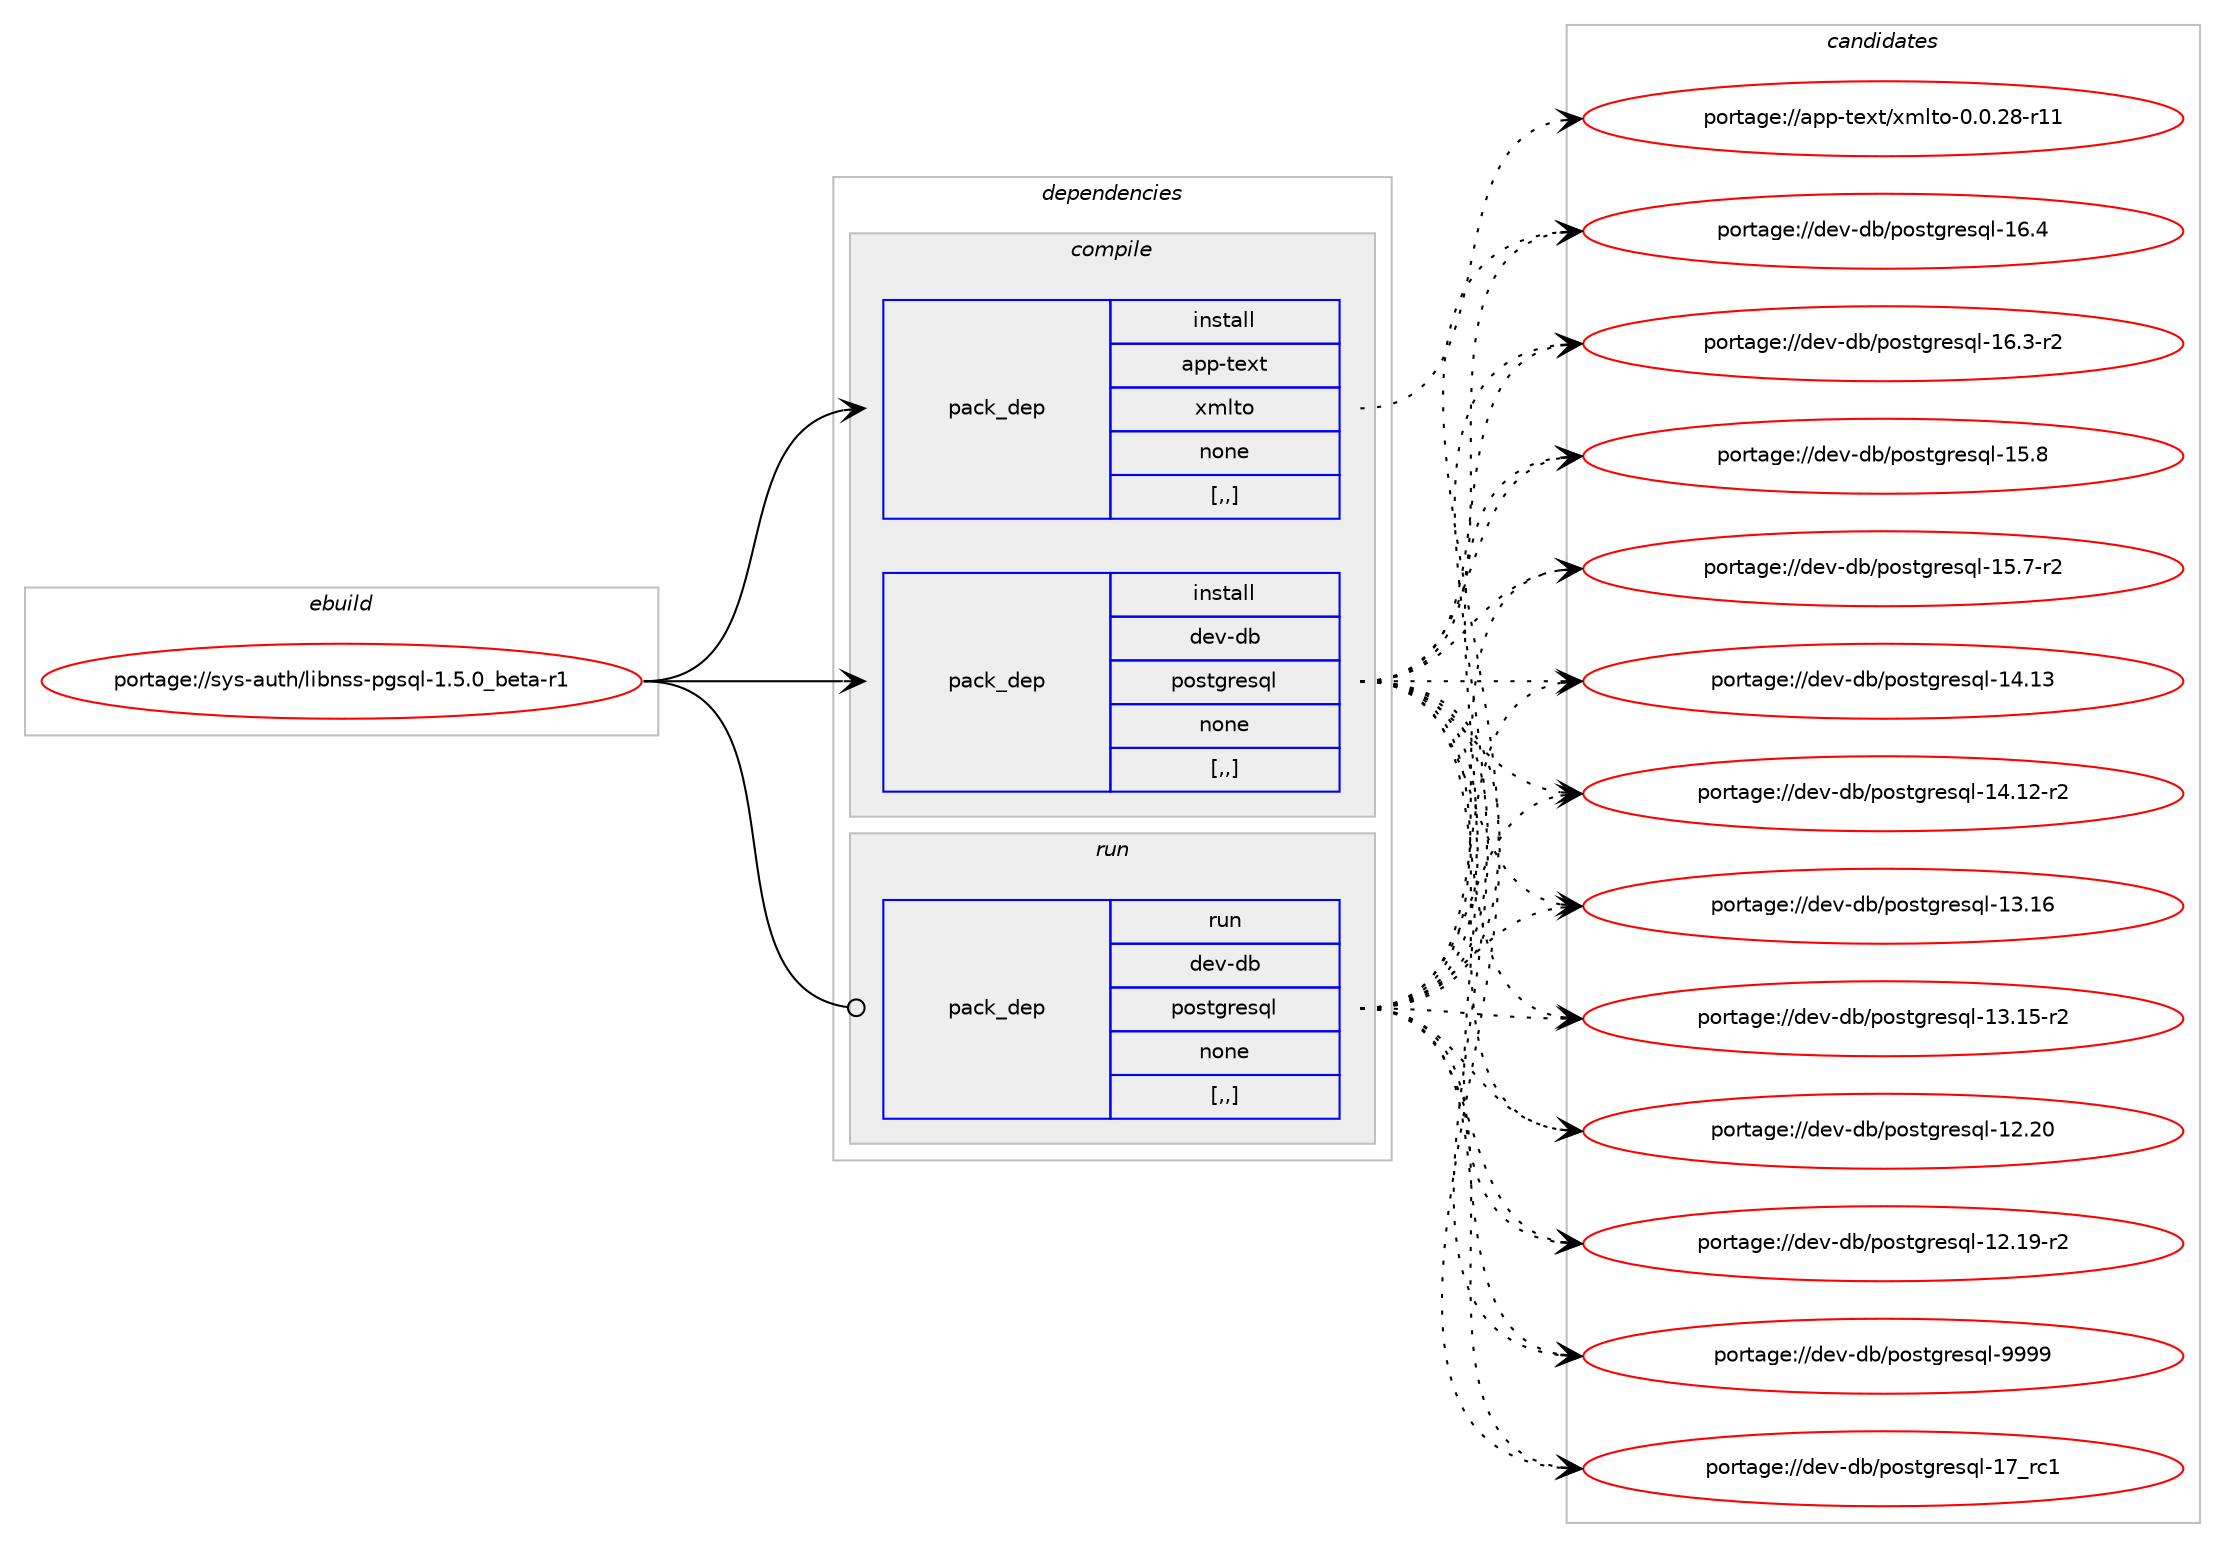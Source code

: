 digraph prolog {

# *************
# Graph options
# *************

newrank=true;
concentrate=true;
compound=true;
graph [rankdir=LR,fontname=Helvetica,fontsize=10,ranksep=1.5];#, ranksep=2.5, nodesep=0.2];
edge  [arrowhead=vee];
node  [fontname=Helvetica,fontsize=10];

# **********
# The ebuild
# **********

subgraph cluster_leftcol {
color=gray;
label=<<i>ebuild</i>>;
id [label="portage://sys-auth/libnss-pgsql-1.5.0_beta-r1", color=red, width=4, href="../sys-auth/libnss-pgsql-1.5.0_beta-r1.svg"];
}

# ****************
# The dependencies
# ****************

subgraph cluster_midcol {
color=gray;
label=<<i>dependencies</i>>;
subgraph cluster_compile {
fillcolor="#eeeeee";
style=filled;
label=<<i>compile</i>>;
subgraph pack683050 {
dependency936763 [label=<<TABLE BORDER="0" CELLBORDER="1" CELLSPACING="0" CELLPADDING="4" WIDTH="220"><TR><TD ROWSPAN="6" CELLPADDING="30">pack_dep</TD></TR><TR><TD WIDTH="110">install</TD></TR><TR><TD>app-text</TD></TR><TR><TD>xmlto</TD></TR><TR><TD>none</TD></TR><TR><TD>[,,]</TD></TR></TABLE>>, shape=none, color=blue];
}
id:e -> dependency936763:w [weight=20,style="solid",arrowhead="vee"];
subgraph pack683051 {
dependency936764 [label=<<TABLE BORDER="0" CELLBORDER="1" CELLSPACING="0" CELLPADDING="4" WIDTH="220"><TR><TD ROWSPAN="6" CELLPADDING="30">pack_dep</TD></TR><TR><TD WIDTH="110">install</TD></TR><TR><TD>dev-db</TD></TR><TR><TD>postgresql</TD></TR><TR><TD>none</TD></TR><TR><TD>[,,]</TD></TR></TABLE>>, shape=none, color=blue];
}
id:e -> dependency936764:w [weight=20,style="solid",arrowhead="vee"];
}
subgraph cluster_compileandrun {
fillcolor="#eeeeee";
style=filled;
label=<<i>compile and run</i>>;
}
subgraph cluster_run {
fillcolor="#eeeeee";
style=filled;
label=<<i>run</i>>;
subgraph pack683052 {
dependency936765 [label=<<TABLE BORDER="0" CELLBORDER="1" CELLSPACING="0" CELLPADDING="4" WIDTH="220"><TR><TD ROWSPAN="6" CELLPADDING="30">pack_dep</TD></TR><TR><TD WIDTH="110">run</TD></TR><TR><TD>dev-db</TD></TR><TR><TD>postgresql</TD></TR><TR><TD>none</TD></TR><TR><TD>[,,]</TD></TR></TABLE>>, shape=none, color=blue];
}
id:e -> dependency936765:w [weight=20,style="solid",arrowhead="odot"];
}
}

# **************
# The candidates
# **************

subgraph cluster_choices {
rank=same;
color=gray;
label=<<i>candidates</i>>;

subgraph choice683050 {
color=black;
nodesep=1;
choice97112112451161011201164712010910811611145484648465056451144949 [label="portage://app-text/xmlto-0.0.28-r11", color=red, width=4,href="../app-text/xmlto-0.0.28-r11.svg"];
dependency936763:e -> choice97112112451161011201164712010910811611145484648465056451144949:w [style=dotted,weight="100"];
}
subgraph choice683051 {
color=black;
nodesep=1;
choice1001011184510098471121111151161031141011151131084557575757 [label="portage://dev-db/postgresql-9999", color=red, width=4,href="../dev-db/postgresql-9999.svg"];
choice100101118451009847112111115116103114101115113108454955951149949 [label="portage://dev-db/postgresql-17_rc1", color=red, width=4,href="../dev-db/postgresql-17_rc1.svg"];
choice1001011184510098471121111151161031141011151131084549544652 [label="portage://dev-db/postgresql-16.4", color=red, width=4,href="../dev-db/postgresql-16.4.svg"];
choice10010111845100984711211111511610311410111511310845495446514511450 [label="portage://dev-db/postgresql-16.3-r2", color=red, width=4,href="../dev-db/postgresql-16.3-r2.svg"];
choice1001011184510098471121111151161031141011151131084549534656 [label="portage://dev-db/postgresql-15.8", color=red, width=4,href="../dev-db/postgresql-15.8.svg"];
choice10010111845100984711211111511610311410111511310845495346554511450 [label="portage://dev-db/postgresql-15.7-r2", color=red, width=4,href="../dev-db/postgresql-15.7-r2.svg"];
choice100101118451009847112111115116103114101115113108454952464951 [label="portage://dev-db/postgresql-14.13", color=red, width=4,href="../dev-db/postgresql-14.13.svg"];
choice1001011184510098471121111151161031141011151131084549524649504511450 [label="portage://dev-db/postgresql-14.12-r2", color=red, width=4,href="../dev-db/postgresql-14.12-r2.svg"];
choice100101118451009847112111115116103114101115113108454951464954 [label="portage://dev-db/postgresql-13.16", color=red, width=4,href="../dev-db/postgresql-13.16.svg"];
choice1001011184510098471121111151161031141011151131084549514649534511450 [label="portage://dev-db/postgresql-13.15-r2", color=red, width=4,href="../dev-db/postgresql-13.15-r2.svg"];
choice100101118451009847112111115116103114101115113108454950465048 [label="portage://dev-db/postgresql-12.20", color=red, width=4,href="../dev-db/postgresql-12.20.svg"];
choice1001011184510098471121111151161031141011151131084549504649574511450 [label="portage://dev-db/postgresql-12.19-r2", color=red, width=4,href="../dev-db/postgresql-12.19-r2.svg"];
dependency936764:e -> choice1001011184510098471121111151161031141011151131084557575757:w [style=dotted,weight="100"];
dependency936764:e -> choice100101118451009847112111115116103114101115113108454955951149949:w [style=dotted,weight="100"];
dependency936764:e -> choice1001011184510098471121111151161031141011151131084549544652:w [style=dotted,weight="100"];
dependency936764:e -> choice10010111845100984711211111511610311410111511310845495446514511450:w [style=dotted,weight="100"];
dependency936764:e -> choice1001011184510098471121111151161031141011151131084549534656:w [style=dotted,weight="100"];
dependency936764:e -> choice10010111845100984711211111511610311410111511310845495346554511450:w [style=dotted,weight="100"];
dependency936764:e -> choice100101118451009847112111115116103114101115113108454952464951:w [style=dotted,weight="100"];
dependency936764:e -> choice1001011184510098471121111151161031141011151131084549524649504511450:w [style=dotted,weight="100"];
dependency936764:e -> choice100101118451009847112111115116103114101115113108454951464954:w [style=dotted,weight="100"];
dependency936764:e -> choice1001011184510098471121111151161031141011151131084549514649534511450:w [style=dotted,weight="100"];
dependency936764:e -> choice100101118451009847112111115116103114101115113108454950465048:w [style=dotted,weight="100"];
dependency936764:e -> choice1001011184510098471121111151161031141011151131084549504649574511450:w [style=dotted,weight="100"];
}
subgraph choice683052 {
color=black;
nodesep=1;
choice1001011184510098471121111151161031141011151131084557575757 [label="portage://dev-db/postgresql-9999", color=red, width=4,href="../dev-db/postgresql-9999.svg"];
choice100101118451009847112111115116103114101115113108454955951149949 [label="portage://dev-db/postgresql-17_rc1", color=red, width=4,href="../dev-db/postgresql-17_rc1.svg"];
choice1001011184510098471121111151161031141011151131084549544652 [label="portage://dev-db/postgresql-16.4", color=red, width=4,href="../dev-db/postgresql-16.4.svg"];
choice10010111845100984711211111511610311410111511310845495446514511450 [label="portage://dev-db/postgresql-16.3-r2", color=red, width=4,href="../dev-db/postgresql-16.3-r2.svg"];
choice1001011184510098471121111151161031141011151131084549534656 [label="portage://dev-db/postgresql-15.8", color=red, width=4,href="../dev-db/postgresql-15.8.svg"];
choice10010111845100984711211111511610311410111511310845495346554511450 [label="portage://dev-db/postgresql-15.7-r2", color=red, width=4,href="../dev-db/postgresql-15.7-r2.svg"];
choice100101118451009847112111115116103114101115113108454952464951 [label="portage://dev-db/postgresql-14.13", color=red, width=4,href="../dev-db/postgresql-14.13.svg"];
choice1001011184510098471121111151161031141011151131084549524649504511450 [label="portage://dev-db/postgresql-14.12-r2", color=red, width=4,href="../dev-db/postgresql-14.12-r2.svg"];
choice100101118451009847112111115116103114101115113108454951464954 [label="portage://dev-db/postgresql-13.16", color=red, width=4,href="../dev-db/postgresql-13.16.svg"];
choice1001011184510098471121111151161031141011151131084549514649534511450 [label="portage://dev-db/postgresql-13.15-r2", color=red, width=4,href="../dev-db/postgresql-13.15-r2.svg"];
choice100101118451009847112111115116103114101115113108454950465048 [label="portage://dev-db/postgresql-12.20", color=red, width=4,href="../dev-db/postgresql-12.20.svg"];
choice1001011184510098471121111151161031141011151131084549504649574511450 [label="portage://dev-db/postgresql-12.19-r2", color=red, width=4,href="../dev-db/postgresql-12.19-r2.svg"];
dependency936765:e -> choice1001011184510098471121111151161031141011151131084557575757:w [style=dotted,weight="100"];
dependency936765:e -> choice100101118451009847112111115116103114101115113108454955951149949:w [style=dotted,weight="100"];
dependency936765:e -> choice1001011184510098471121111151161031141011151131084549544652:w [style=dotted,weight="100"];
dependency936765:e -> choice10010111845100984711211111511610311410111511310845495446514511450:w [style=dotted,weight="100"];
dependency936765:e -> choice1001011184510098471121111151161031141011151131084549534656:w [style=dotted,weight="100"];
dependency936765:e -> choice10010111845100984711211111511610311410111511310845495346554511450:w [style=dotted,weight="100"];
dependency936765:e -> choice100101118451009847112111115116103114101115113108454952464951:w [style=dotted,weight="100"];
dependency936765:e -> choice1001011184510098471121111151161031141011151131084549524649504511450:w [style=dotted,weight="100"];
dependency936765:e -> choice100101118451009847112111115116103114101115113108454951464954:w [style=dotted,weight="100"];
dependency936765:e -> choice1001011184510098471121111151161031141011151131084549514649534511450:w [style=dotted,weight="100"];
dependency936765:e -> choice100101118451009847112111115116103114101115113108454950465048:w [style=dotted,weight="100"];
dependency936765:e -> choice1001011184510098471121111151161031141011151131084549504649574511450:w [style=dotted,weight="100"];
}
}

}
